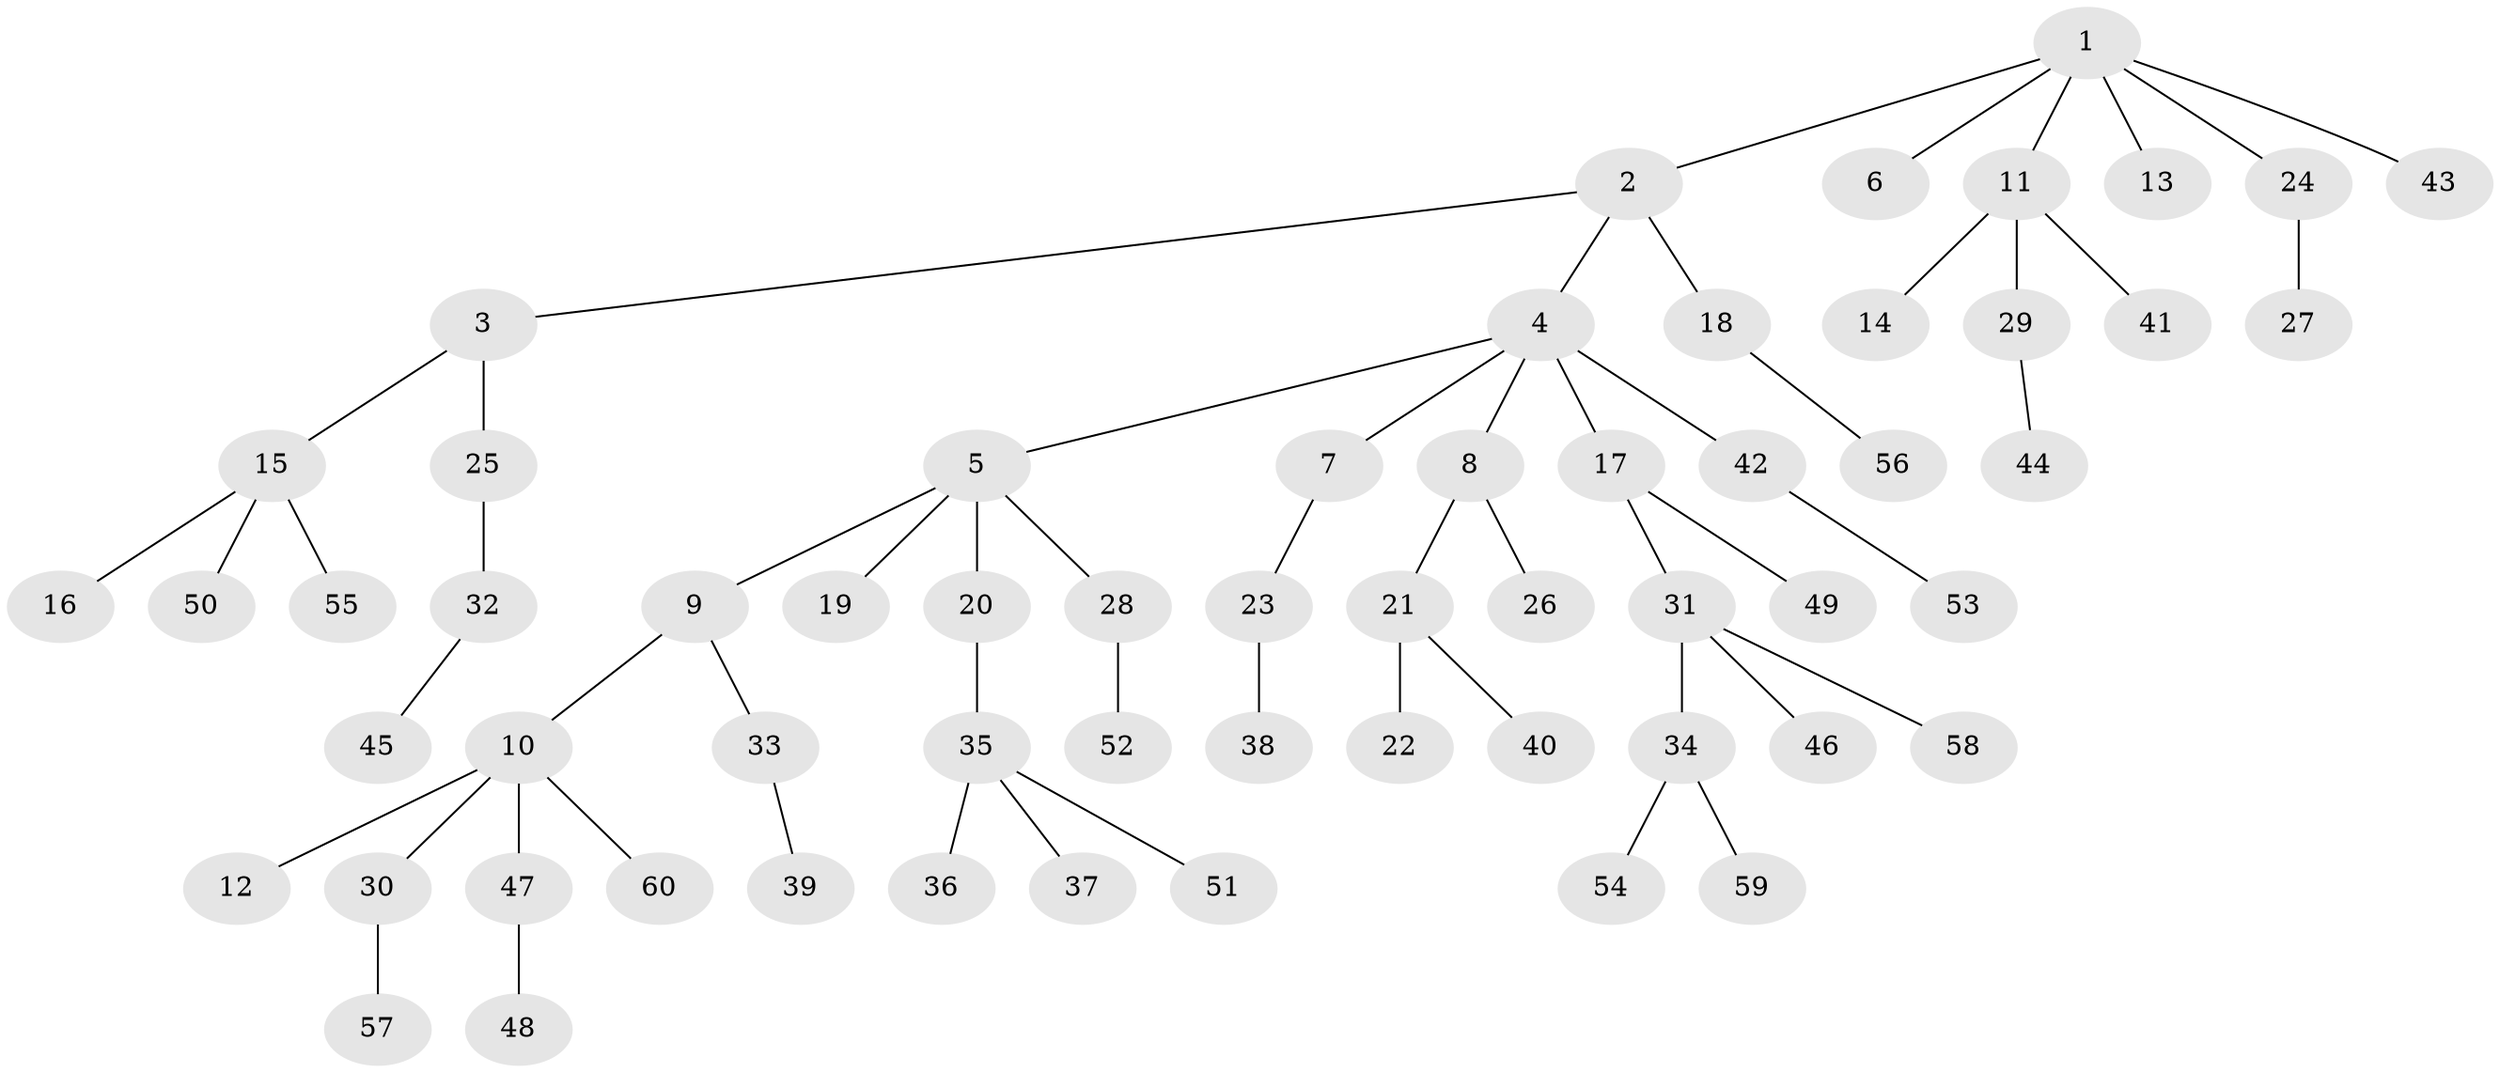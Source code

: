 // Generated by graph-tools (version 1.1) at 2025/15/03/09/25 04:15:36]
// undirected, 60 vertices, 59 edges
graph export_dot {
graph [start="1"]
  node [color=gray90,style=filled];
  1;
  2;
  3;
  4;
  5;
  6;
  7;
  8;
  9;
  10;
  11;
  12;
  13;
  14;
  15;
  16;
  17;
  18;
  19;
  20;
  21;
  22;
  23;
  24;
  25;
  26;
  27;
  28;
  29;
  30;
  31;
  32;
  33;
  34;
  35;
  36;
  37;
  38;
  39;
  40;
  41;
  42;
  43;
  44;
  45;
  46;
  47;
  48;
  49;
  50;
  51;
  52;
  53;
  54;
  55;
  56;
  57;
  58;
  59;
  60;
  1 -- 2;
  1 -- 6;
  1 -- 11;
  1 -- 13;
  1 -- 24;
  1 -- 43;
  2 -- 3;
  2 -- 4;
  2 -- 18;
  3 -- 15;
  3 -- 25;
  4 -- 5;
  4 -- 7;
  4 -- 8;
  4 -- 17;
  4 -- 42;
  5 -- 9;
  5 -- 19;
  5 -- 20;
  5 -- 28;
  7 -- 23;
  8 -- 21;
  8 -- 26;
  9 -- 10;
  9 -- 33;
  10 -- 12;
  10 -- 30;
  10 -- 47;
  10 -- 60;
  11 -- 14;
  11 -- 29;
  11 -- 41;
  15 -- 16;
  15 -- 50;
  15 -- 55;
  17 -- 31;
  17 -- 49;
  18 -- 56;
  20 -- 35;
  21 -- 22;
  21 -- 40;
  23 -- 38;
  24 -- 27;
  25 -- 32;
  28 -- 52;
  29 -- 44;
  30 -- 57;
  31 -- 34;
  31 -- 46;
  31 -- 58;
  32 -- 45;
  33 -- 39;
  34 -- 54;
  34 -- 59;
  35 -- 36;
  35 -- 37;
  35 -- 51;
  42 -- 53;
  47 -- 48;
}
